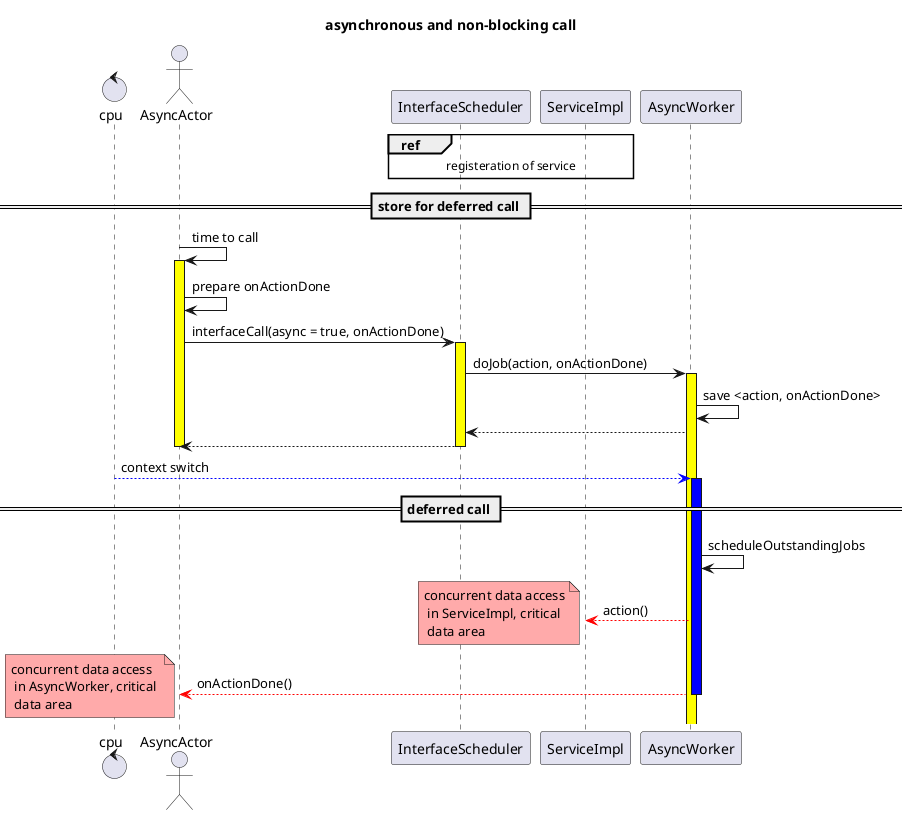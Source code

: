 @startuml
title asynchronous and non-blocking call

control cpu
actor AsyncActor

ref over InterfaceScheduler, ServiceImpl: registeration of service

== store for deferred call ==
AsyncActor -> AsyncActor: time to call
activate AsyncActor #Yellow
AsyncActor -> AsyncActor : prepare onActionDone
AsyncActor -> InterfaceScheduler : interfaceCall(async = true, onActionDone)

activate InterfaceScheduler #Yellow
InterfaceScheduler -> AsyncWorker : doJob(action, onActionDone)

activate AsyncWorker #Yellow
AsyncWorker -> AsyncWorker : save <action, onActionDone>
AsyncWorker --> InterfaceScheduler
InterfaceScheduler --> AsyncActor

deactivate InterfaceScheduler
deactivate AsyncActor

cpu --[#Blue]> AsyncWorker : context switch
activate AsyncWorker #Blue

== deferred call ==

AsyncWorker -> AsyncWorker : scheduleOutstandingJobs

AsyncWorker --[#Red]> ServiceImpl : action()
note left #FFAAAA
    concurrent data access
     in ServiceImpl, critical
     data area
end note

AsyncWorker --[#Red]> AsyncActor : onActionDone()
note left #FFAAAA
    concurrent data access
     in AsyncWorker, critical 
     data area
end note

deactivate AsyncWorker
@enduml